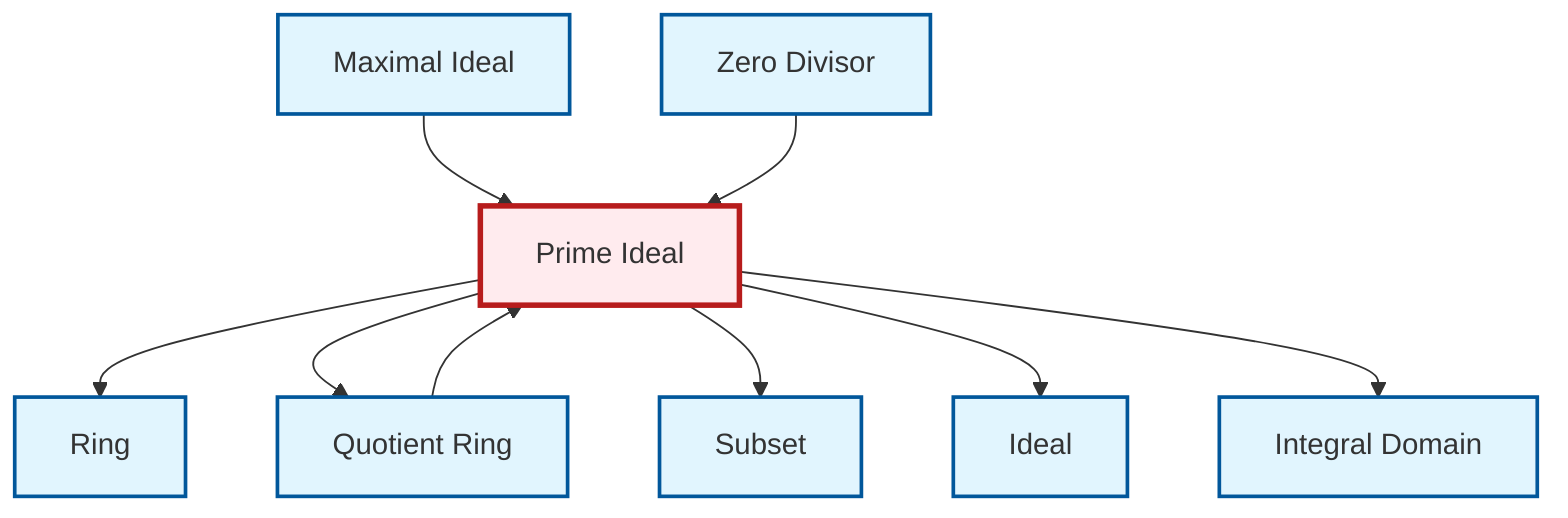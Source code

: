 graph TD
    classDef definition fill:#e1f5fe,stroke:#01579b,stroke-width:2px
    classDef theorem fill:#f3e5f5,stroke:#4a148c,stroke-width:2px
    classDef axiom fill:#fff3e0,stroke:#e65100,stroke-width:2px
    classDef example fill:#e8f5e9,stroke:#1b5e20,stroke-width:2px
    classDef current fill:#ffebee,stroke:#b71c1c,stroke-width:3px
    def-integral-domain["Integral Domain"]:::definition
    def-prime-ideal["Prime Ideal"]:::definition
    def-ideal["Ideal"]:::definition
    def-subset["Subset"]:::definition
    def-maximal-ideal["Maximal Ideal"]:::definition
    def-ring["Ring"]:::definition
    def-quotient-ring["Quotient Ring"]:::definition
    def-zero-divisor["Zero Divisor"]:::definition
    def-prime-ideal --> def-ring
    def-maximal-ideal --> def-prime-ideal
    def-prime-ideal --> def-quotient-ring
    def-zero-divisor --> def-prime-ideal
    def-prime-ideal --> def-subset
    def-prime-ideal --> def-ideal
    def-quotient-ring --> def-prime-ideal
    def-prime-ideal --> def-integral-domain
    class def-prime-ideal current
